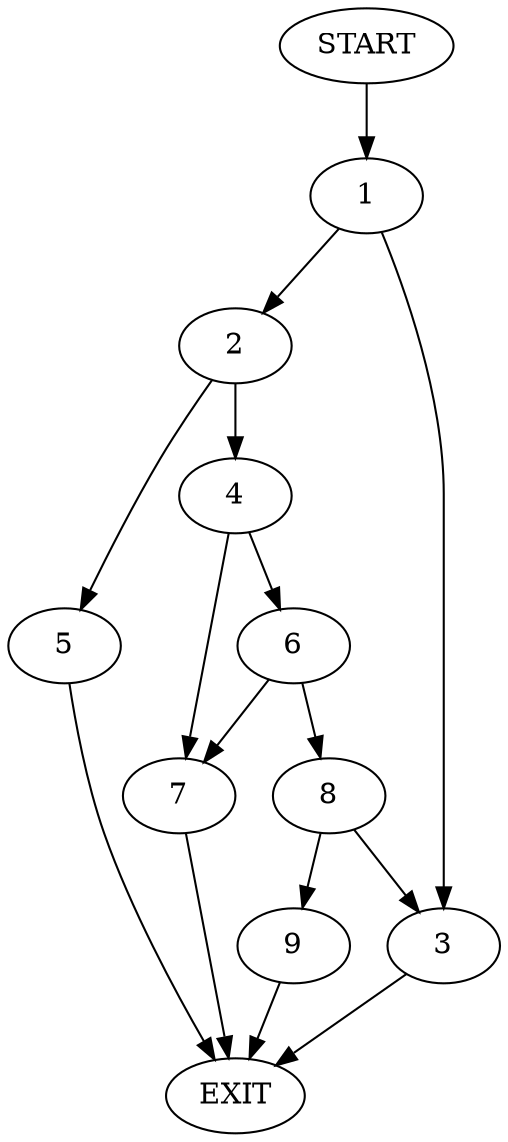 digraph {
0 [label="START"]
10 [label="EXIT"]
0 -> 1
1 -> 2
1 -> 3
2 -> 4
2 -> 5
3 -> 10
5 -> 10
4 -> 6
4 -> 7
6 -> 7
6 -> 8
7 -> 10
8 -> 9
8 -> 3
9 -> 10
}
